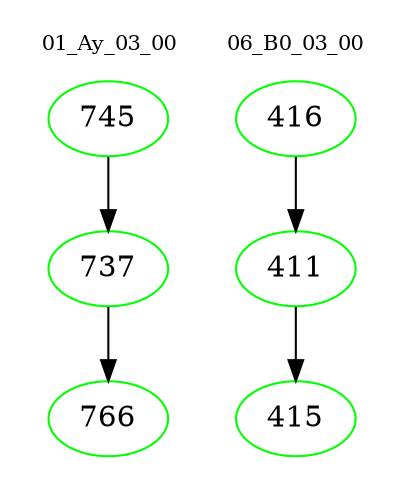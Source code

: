 digraph{
subgraph cluster_0 {
color = white
label = "01_Ay_03_00";
fontsize=10;
T0_745 [label="745", color="green"]
T0_745 -> T0_737 [color="black"]
T0_737 [label="737", color="green"]
T0_737 -> T0_766 [color="black"]
T0_766 [label="766", color="green"]
}
subgraph cluster_1 {
color = white
label = "06_B0_03_00";
fontsize=10;
T1_416 [label="416", color="green"]
T1_416 -> T1_411 [color="black"]
T1_411 [label="411", color="green"]
T1_411 -> T1_415 [color="black"]
T1_415 [label="415", color="green"]
}
}
